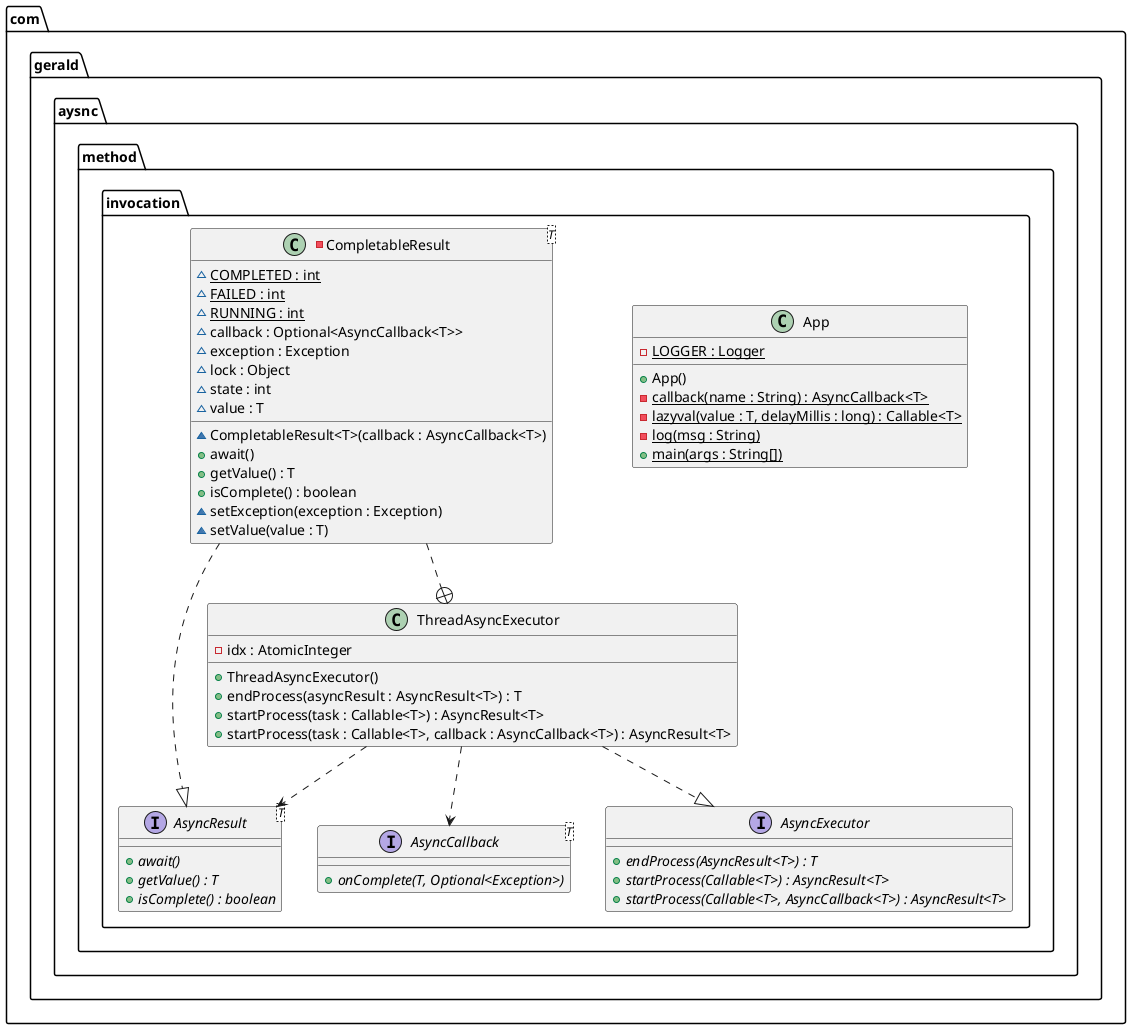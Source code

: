 @startuml
package com.gerald.aysnc.method.invocation {
  class App {
    - LOGGER : Logger {static}
    + App()
    - callback(name : String) : AsyncCallback<T> {static}
    - lazyval(value : T, delayMillis : long) : Callable<T> {static}
    - log(msg : String) {static}
    + main(args : String[]) {static}
  }
  interface AsyncCallback<T> {
    + onComplete(T, Optional<Exception>) {abstract}
  }
  interface AsyncExecutor {
    + endProcess(AsyncResult<T>) : T {abstract}
    + startProcess(Callable<T>) : AsyncResult<T> {abstract}
    + startProcess(Callable<T>, AsyncCallback<T>) : AsyncResult<T> {abstract}
  }
  interface AsyncResult<T> {
    + await() {abstract}
    + getValue() : T {abstract}
    + isComplete() : boolean {abstract}
  }
  class ThreadAsyncExecutor {
    - idx : AtomicInteger
    + ThreadAsyncExecutor()
    + endProcess(asyncResult : AsyncResult<T>) : T
    + startProcess(task : Callable<T>) : AsyncResult<T>
    + startProcess(task : Callable<T>, callback : AsyncCallback<T>) : AsyncResult<T>
  }
  -class CompletableResult<T> {
    ~ COMPLETED : int {static}
    ~ FAILED : int {static}
    ~ RUNNING : int {static}
    ~ callback : Optional<AsyncCallback<T>>
    ~ exception : Exception
    ~ lock : Object
    ~ state : int
    ~ value : T
    ~ CompletableResult<T>(callback : AsyncCallback<T>)
    + await()
    + getValue() : T
    + isComplete() : boolean
    ~ setException(exception : Exception)
    ~ setValue(value : T)
  }
}
CompletableResult ..+ ThreadAsyncExecutor
ThreadAsyncExecutor ..|> AsyncExecutor 
CompletableResult ..|> AsyncResult
ThreadAsyncExecutor ..> AsyncResult
ThreadAsyncExecutor ..> AsyncCallback
@enduml